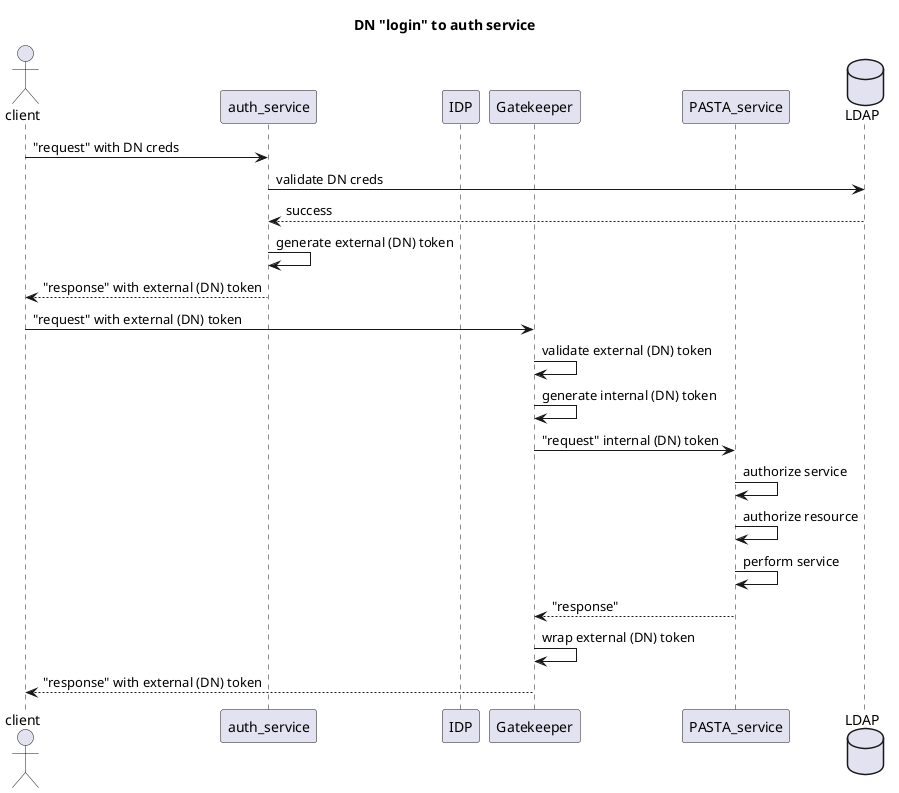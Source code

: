 @startuml
actor client
participant auth_service
participant IDP
participant Gatekeeper
participant PASTA_service
database LDAP

title DN "login" to auth service

client->auth_service: "request" with DN creds
auth_service->LDAP: validate DN creds
auth_service<--LDAP: success
auth_service->auth_service: generate external (DN) token
client<--auth_service: "response" with external (DN) token
client->Gatekeeper: "request" with external (DN) token
Gatekeeper->Gatekeeper: validate external (DN) token
Gatekeeper->Gatekeeper: generate internal (DN) token
Gatekeeper->PASTA_service: "request" internal (DN) token
PASTA_service->PASTA_service: authorize service
PASTA_service->PASTA_service: authorize resource
PASTA_service->PASTA_service: perform service
Gatekeeper<--PASTA_service: "response"
Gatekeeper->Gatekeeper: wrap external (DN) token
client<--Gatekeeper: "response" with external (DN) token

@enduml